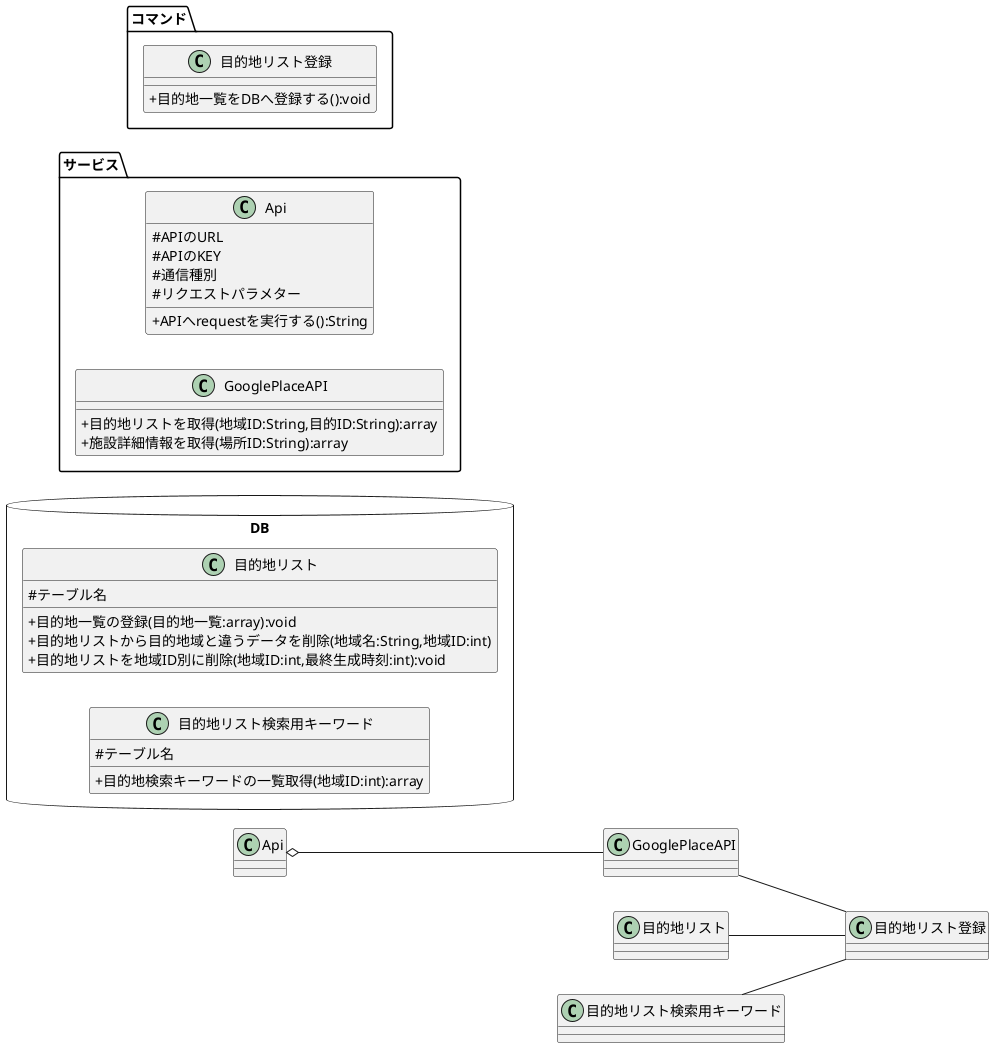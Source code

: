 @startuml

skinparam classAttributeIconSize 0

package DB <<Database>>  {
    left to right direction
    class 目的地リスト {
        # テーブル名
        + 目的地一覧の登録(目的地一覧:array):void
        + 目的地リストから目的地域と違うデータを削除(地域名:String,地域ID:int)
        + 目的地リストを地域ID別に削除(地域ID:int,最終生成時刻:int):void
    }
    
    class 目的地リスト検索用キーワード{
        # テーブル名
        + 目的地検索キーワードの一覧取得(地域ID:int):array
    }
}

package サービス{
    left to right direction
    class Api {
        # APIのURL
        # APIのKEY
        # 通信種別
        # リクエストパラメター
        + APIへrequestを実行する():String
    }

    class GooglePlaceAPI {
        + 目的地リストを取得(地域ID:String,目的ID:String):array
        + 施設詳細情報を取得(場所ID:String):array
    }

    .Api o-- .GooglePlaceAPI
}

package コマンド{
    class 目的地リスト登録 {
        + 目的地一覧をDBへ登録する():void
    }

    .GooglePlaceAPI -- .目的地リスト登録
    .目的地リスト -- .目的地リスト登録
    .目的地リスト検索用キーワード -- .目的地リスト登録
}

@enduml